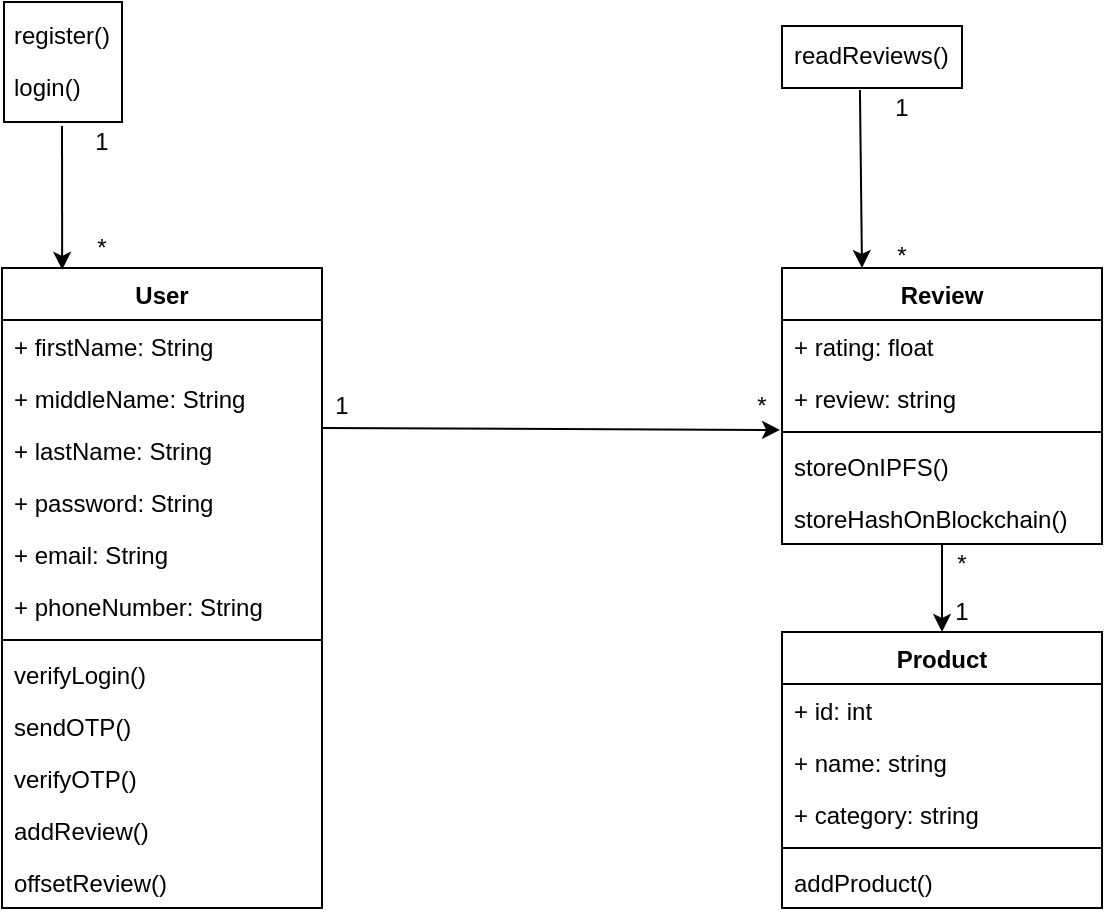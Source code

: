 <mxfile version="14.4.2" type="device"><diagram id="wdPWz4JIPlnxMpHDHww-" name="Page-1"><mxGraphModel dx="958" dy="568" grid="1" gridSize="10" guides="1" tooltips="1" connect="1" arrows="1" fold="1" page="1" pageScale="1" pageWidth="850" pageHeight="1100" math="0" shadow="0"><root><mxCell id="0"/><mxCell id="1" parent="0"/><mxCell id="s7AOD7sa34dvjV7KfI_O-48" value="" style="rounded=0;whiteSpace=wrap;html=1;" vertex="1" parent="1"><mxGeometry x="520" y="39" width="90" height="31" as="geometry"/></mxCell><mxCell id="s7AOD7sa34dvjV7KfI_O-47" value="" style="rounded=0;whiteSpace=wrap;html=1;" vertex="1" parent="1"><mxGeometry x="131" y="27" width="59" height="60" as="geometry"/></mxCell><mxCell id="s7AOD7sa34dvjV7KfI_O-8" value="User" style="swimlane;fontStyle=1;align=center;verticalAlign=top;childLayout=stackLayout;horizontal=1;startSize=26;horizontalStack=0;resizeParent=1;resizeParentMax=0;resizeLast=0;collapsible=1;marginBottom=0;" vertex="1" parent="1"><mxGeometry x="130" y="160" width="160" height="320" as="geometry"/></mxCell><mxCell id="s7AOD7sa34dvjV7KfI_O-12" value="+ firstName: String" style="text;strokeColor=none;fillColor=none;align=left;verticalAlign=top;spacingLeft=4;spacingRight=4;overflow=hidden;rotatable=0;points=[[0,0.5],[1,0.5]];portConstraint=eastwest;" vertex="1" parent="s7AOD7sa34dvjV7KfI_O-8"><mxGeometry y="26" width="160" height="26" as="geometry"/></mxCell><mxCell id="s7AOD7sa34dvjV7KfI_O-13" value="+ middleName: String" style="text;strokeColor=none;fillColor=none;align=left;verticalAlign=top;spacingLeft=4;spacingRight=4;overflow=hidden;rotatable=0;points=[[0,0.5],[1,0.5]];portConstraint=eastwest;" vertex="1" parent="s7AOD7sa34dvjV7KfI_O-8"><mxGeometry y="52" width="160" height="26" as="geometry"/></mxCell><mxCell id="s7AOD7sa34dvjV7KfI_O-14" value="+ lastName: String" style="text;strokeColor=none;fillColor=none;align=left;verticalAlign=top;spacingLeft=4;spacingRight=4;overflow=hidden;rotatable=0;points=[[0,0.5],[1,0.5]];portConstraint=eastwest;" vertex="1" parent="s7AOD7sa34dvjV7KfI_O-8"><mxGeometry y="78" width="160" height="26" as="geometry"/></mxCell><mxCell id="s7AOD7sa34dvjV7KfI_O-17" value="+ password: String" style="text;strokeColor=none;fillColor=none;align=left;verticalAlign=top;spacingLeft=4;spacingRight=4;overflow=hidden;rotatable=0;points=[[0,0.5],[1,0.5]];portConstraint=eastwest;" vertex="1" parent="s7AOD7sa34dvjV7KfI_O-8"><mxGeometry y="104" width="160" height="26" as="geometry"/></mxCell><mxCell id="s7AOD7sa34dvjV7KfI_O-16" value="+ email: String" style="text;strokeColor=none;fillColor=none;align=left;verticalAlign=top;spacingLeft=4;spacingRight=4;overflow=hidden;rotatable=0;points=[[0,0.5],[1,0.5]];portConstraint=eastwest;" vertex="1" parent="s7AOD7sa34dvjV7KfI_O-8"><mxGeometry y="130" width="160" height="26" as="geometry"/></mxCell><mxCell id="s7AOD7sa34dvjV7KfI_O-15" value="+ phoneNumber: String" style="text;strokeColor=none;fillColor=none;align=left;verticalAlign=top;spacingLeft=4;spacingRight=4;overflow=hidden;rotatable=0;points=[[0,0.5],[1,0.5]];portConstraint=eastwest;" vertex="1" parent="s7AOD7sa34dvjV7KfI_O-8"><mxGeometry y="156" width="160" height="26" as="geometry"/></mxCell><mxCell id="s7AOD7sa34dvjV7KfI_O-10" value="" style="line;strokeWidth=1;fillColor=none;align=left;verticalAlign=middle;spacingTop=-1;spacingLeft=3;spacingRight=3;rotatable=0;labelPosition=right;points=[];portConstraint=eastwest;" vertex="1" parent="s7AOD7sa34dvjV7KfI_O-8"><mxGeometry y="182" width="160" height="8" as="geometry"/></mxCell><mxCell id="s7AOD7sa34dvjV7KfI_O-23" value="verifyLogin()" style="text;strokeColor=none;fillColor=none;align=left;verticalAlign=top;spacingLeft=4;spacingRight=4;overflow=hidden;rotatable=0;points=[[0,0.5],[1,0.5]];portConstraint=eastwest;" vertex="1" parent="s7AOD7sa34dvjV7KfI_O-8"><mxGeometry y="190" width="160" height="26" as="geometry"/></mxCell><mxCell id="s7AOD7sa34dvjV7KfI_O-31" value="sendOTP()" style="text;strokeColor=none;fillColor=none;align=left;verticalAlign=top;spacingLeft=4;spacingRight=4;overflow=hidden;rotatable=0;points=[[0,0.5],[1,0.5]];portConstraint=eastwest;" vertex="1" parent="s7AOD7sa34dvjV7KfI_O-8"><mxGeometry y="216" width="160" height="26" as="geometry"/></mxCell><mxCell id="s7AOD7sa34dvjV7KfI_O-30" value="verifyOTP()" style="text;strokeColor=none;fillColor=none;align=left;verticalAlign=top;spacingLeft=4;spacingRight=4;overflow=hidden;rotatable=0;points=[[0,0.5],[1,0.5]];portConstraint=eastwest;" vertex="1" parent="s7AOD7sa34dvjV7KfI_O-8"><mxGeometry y="242" width="160" height="26" as="geometry"/></mxCell><mxCell id="s7AOD7sa34dvjV7KfI_O-24" value="addReview()" style="text;strokeColor=none;fillColor=none;align=left;verticalAlign=top;spacingLeft=4;spacingRight=4;overflow=hidden;rotatable=0;points=[[0,0.5],[1,0.5]];portConstraint=eastwest;" vertex="1" parent="s7AOD7sa34dvjV7KfI_O-8"><mxGeometry y="268" width="160" height="26" as="geometry"/></mxCell><mxCell id="s7AOD7sa34dvjV7KfI_O-25" value="offsetReview()" style="text;strokeColor=none;fillColor=none;align=left;verticalAlign=top;spacingLeft=4;spacingRight=4;overflow=hidden;rotatable=0;points=[[0,0.5],[1,0.5]];portConstraint=eastwest;" vertex="1" parent="s7AOD7sa34dvjV7KfI_O-8"><mxGeometry y="294" width="160" height="26" as="geometry"/></mxCell><mxCell id="s7AOD7sa34dvjV7KfI_O-33" value="Product" style="swimlane;fontStyle=1;align=center;verticalAlign=top;childLayout=stackLayout;horizontal=1;startSize=26;horizontalStack=0;resizeParent=1;resizeParentMax=0;resizeLast=0;collapsible=1;marginBottom=0;" vertex="1" parent="1"><mxGeometry x="520" y="342" width="160" height="138" as="geometry"/></mxCell><mxCell id="s7AOD7sa34dvjV7KfI_O-37" value="+ id: int" style="text;strokeColor=none;fillColor=none;align=left;verticalAlign=top;spacingLeft=4;spacingRight=4;overflow=hidden;rotatable=0;points=[[0,0.5],[1,0.5]];portConstraint=eastwest;" vertex="1" parent="s7AOD7sa34dvjV7KfI_O-33"><mxGeometry y="26" width="160" height="26" as="geometry"/></mxCell><mxCell id="s7AOD7sa34dvjV7KfI_O-38" value="+ name: string" style="text;strokeColor=none;fillColor=none;align=left;verticalAlign=top;spacingLeft=4;spacingRight=4;overflow=hidden;rotatable=0;points=[[0,0.5],[1,0.5]];portConstraint=eastwest;" vertex="1" parent="s7AOD7sa34dvjV7KfI_O-33"><mxGeometry y="52" width="160" height="26" as="geometry"/></mxCell><mxCell id="s7AOD7sa34dvjV7KfI_O-40" value="+ category: string" style="text;strokeColor=none;fillColor=none;align=left;verticalAlign=top;spacingLeft=4;spacingRight=4;overflow=hidden;rotatable=0;points=[[0,0.5],[1,0.5]];portConstraint=eastwest;" vertex="1" parent="s7AOD7sa34dvjV7KfI_O-33"><mxGeometry y="78" width="160" height="26" as="geometry"/></mxCell><mxCell id="s7AOD7sa34dvjV7KfI_O-35" value="" style="line;strokeWidth=1;fillColor=none;align=left;verticalAlign=middle;spacingTop=-1;spacingLeft=3;spacingRight=3;rotatable=0;labelPosition=right;points=[];portConstraint=eastwest;" vertex="1" parent="s7AOD7sa34dvjV7KfI_O-33"><mxGeometry y="104" width="160" height="8" as="geometry"/></mxCell><mxCell id="s7AOD7sa34dvjV7KfI_O-36" value="addProduct()" style="text;strokeColor=none;fillColor=none;align=left;verticalAlign=top;spacingLeft=4;spacingRight=4;overflow=hidden;rotatable=0;points=[[0,0.5],[1,0.5]];portConstraint=eastwest;" vertex="1" parent="s7AOD7sa34dvjV7KfI_O-33"><mxGeometry y="112" width="160" height="26" as="geometry"/></mxCell><mxCell id="s7AOD7sa34dvjV7KfI_O-41" value="Review" style="swimlane;fontStyle=1;align=center;verticalAlign=top;childLayout=stackLayout;horizontal=1;startSize=26;horizontalStack=0;resizeParent=1;resizeParentMax=0;resizeLast=0;collapsible=1;marginBottom=0;" vertex="1" parent="1"><mxGeometry x="520" y="160" width="160" height="138" as="geometry"/></mxCell><mxCell id="s7AOD7sa34dvjV7KfI_O-19" value="+ rating: float" style="text;strokeColor=none;fillColor=none;align=left;verticalAlign=top;spacingLeft=4;spacingRight=4;overflow=hidden;rotatable=0;points=[[0,0.5],[1,0.5]];portConstraint=eastwest;" vertex="1" parent="s7AOD7sa34dvjV7KfI_O-41"><mxGeometry y="26" width="160" height="26" as="geometry"/></mxCell><mxCell id="s7AOD7sa34dvjV7KfI_O-20" value="+ review: string" style="text;strokeColor=none;fillColor=none;align=left;verticalAlign=top;spacingLeft=4;spacingRight=4;overflow=hidden;rotatable=0;points=[[0,0.5],[1,0.5]];portConstraint=eastwest;" vertex="1" parent="s7AOD7sa34dvjV7KfI_O-41"><mxGeometry y="52" width="160" height="26" as="geometry"/></mxCell><mxCell id="s7AOD7sa34dvjV7KfI_O-43" value="" style="line;strokeWidth=1;fillColor=none;align=left;verticalAlign=middle;spacingTop=-1;spacingLeft=3;spacingRight=3;rotatable=0;labelPosition=right;points=[];portConstraint=eastwest;" vertex="1" parent="s7AOD7sa34dvjV7KfI_O-41"><mxGeometry y="78" width="160" height="8" as="geometry"/></mxCell><mxCell id="s7AOD7sa34dvjV7KfI_O-44" value="storeOnIPFS()" style="text;strokeColor=none;fillColor=none;align=left;verticalAlign=top;spacingLeft=4;spacingRight=4;overflow=hidden;rotatable=0;points=[[0,0.5],[1,0.5]];portConstraint=eastwest;" vertex="1" parent="s7AOD7sa34dvjV7KfI_O-41"><mxGeometry y="86" width="160" height="26" as="geometry"/></mxCell><mxCell id="s7AOD7sa34dvjV7KfI_O-46" value="storeHashOnBlockchain()" style="text;strokeColor=none;fillColor=none;align=left;verticalAlign=top;spacingLeft=4;spacingRight=4;overflow=hidden;rotatable=0;points=[[0,0.5],[1,0.5]];portConstraint=eastwest;" vertex="1" parent="s7AOD7sa34dvjV7KfI_O-41"><mxGeometry y="112" width="160" height="26" as="geometry"/></mxCell><mxCell id="s7AOD7sa34dvjV7KfI_O-11" value="register()" style="text;strokeColor=none;fillColor=none;align=left;verticalAlign=top;spacingLeft=4;spacingRight=4;overflow=hidden;rotatable=0;points=[[0,0.5],[1,0.5]];portConstraint=eastwest;" vertex="1" parent="1"><mxGeometry x="130" y="30" width="160" height="26" as="geometry"/></mxCell><mxCell id="s7AOD7sa34dvjV7KfI_O-22" value="login()" style="text;strokeColor=none;fillColor=none;align=left;verticalAlign=top;spacingLeft=4;spacingRight=4;overflow=hidden;rotatable=0;points=[[0,0.5],[1,0.5]];portConstraint=eastwest;" vertex="1" parent="1"><mxGeometry x="130" y="56" width="160" height="26" as="geometry"/></mxCell><mxCell id="s7AOD7sa34dvjV7KfI_O-45" value="readReviews()" style="text;strokeColor=none;fillColor=none;align=left;verticalAlign=top;spacingLeft=4;spacingRight=4;overflow=hidden;rotatable=0;points=[[0,0.5],[1,0.5]];portConstraint=eastwest;" vertex="1" parent="1"><mxGeometry x="520" y="40" width="90" height="26" as="geometry"/></mxCell><mxCell id="s7AOD7sa34dvjV7KfI_O-49" value="" style="endArrow=classic;html=1;entryX=0.188;entryY=0.006;entryDx=0;entryDy=0;entryPerimeter=0;" edge="1" parent="1"><mxGeometry width="50" height="50" relative="1" as="geometry"><mxPoint x="160" y="89" as="sourcePoint"/><mxPoint x="160.08" y="160.92" as="targetPoint"/></mxGeometry></mxCell><mxCell id="s7AOD7sa34dvjV7KfI_O-50" value="" style="endArrow=classic;html=1;exitX=0.433;exitY=1.032;exitDx=0;exitDy=0;entryX=0.25;entryY=0;entryDx=0;entryDy=0;exitPerimeter=0;" edge="1" parent="1" source="s7AOD7sa34dvjV7KfI_O-48" target="s7AOD7sa34dvjV7KfI_O-41"><mxGeometry width="50" height="50" relative="1" as="geometry"><mxPoint x="400" y="240" as="sourcePoint"/><mxPoint x="450" y="190" as="targetPoint"/></mxGeometry></mxCell><mxCell id="s7AOD7sa34dvjV7KfI_O-51" value="1" style="text;html=1;strokeColor=none;fillColor=none;align=center;verticalAlign=middle;whiteSpace=wrap;rounded=0;" vertex="1" parent="1"><mxGeometry x="160" y="87" width="40" height="20" as="geometry"/></mxCell><mxCell id="s7AOD7sa34dvjV7KfI_O-52" value="1" style="text;html=1;strokeColor=none;fillColor=none;align=center;verticalAlign=middle;whiteSpace=wrap;rounded=0;" vertex="1" parent="1"><mxGeometry x="560" y="70" width="40" height="20" as="geometry"/></mxCell><mxCell id="s7AOD7sa34dvjV7KfI_O-53" value="*" style="text;html=1;strokeColor=none;fillColor=none;align=center;verticalAlign=middle;whiteSpace=wrap;rounded=0;" vertex="1" parent="1"><mxGeometry x="160" y="140" width="40" height="20" as="geometry"/></mxCell><mxCell id="s7AOD7sa34dvjV7KfI_O-54" value="*" style="text;html=1;strokeColor=none;fillColor=none;align=center;verticalAlign=middle;whiteSpace=wrap;rounded=0;" vertex="1" parent="1"><mxGeometry x="560" y="144" width="40" height="20" as="geometry"/></mxCell><mxCell id="s7AOD7sa34dvjV7KfI_O-55" value="" style="endArrow=classic;html=1;exitX=1;exitY=0.25;exitDx=0;exitDy=0;entryX=-0.006;entryY=1.115;entryDx=0;entryDy=0;entryPerimeter=0;" edge="1" parent="1" source="s7AOD7sa34dvjV7KfI_O-8" target="s7AOD7sa34dvjV7KfI_O-20"><mxGeometry width="50" height="50" relative="1" as="geometry"><mxPoint x="400" y="320" as="sourcePoint"/><mxPoint x="450" y="270" as="targetPoint"/></mxGeometry></mxCell><mxCell id="s7AOD7sa34dvjV7KfI_O-56" value="1" style="text;html=1;strokeColor=none;fillColor=none;align=center;verticalAlign=middle;whiteSpace=wrap;rounded=0;" vertex="1" parent="1"><mxGeometry x="280" y="219" width="40" height="20" as="geometry"/></mxCell><mxCell id="s7AOD7sa34dvjV7KfI_O-57" value="*" style="text;html=1;strokeColor=none;fillColor=none;align=center;verticalAlign=middle;whiteSpace=wrap;rounded=0;" vertex="1" parent="1"><mxGeometry x="490" y="219" width="40" height="20" as="geometry"/></mxCell><mxCell id="s7AOD7sa34dvjV7KfI_O-65" value="" style="endArrow=classic;html=1;entryX=0.5;entryY=0;entryDx=0;entryDy=0;exitX=0.5;exitY=1;exitDx=0;exitDy=0;" edge="1" parent="1" source="s7AOD7sa34dvjV7KfI_O-41" target="s7AOD7sa34dvjV7KfI_O-33"><mxGeometry width="50" height="50" relative="1" as="geometry"><mxPoint x="400" y="320" as="sourcePoint"/><mxPoint x="450" y="270" as="targetPoint"/></mxGeometry></mxCell><mxCell id="s7AOD7sa34dvjV7KfI_O-66" value="1" style="text;html=1;strokeColor=none;fillColor=none;align=center;verticalAlign=middle;whiteSpace=wrap;rounded=0;" vertex="1" parent="1"><mxGeometry x="590" y="322" width="40" height="20" as="geometry"/></mxCell><mxCell id="s7AOD7sa34dvjV7KfI_O-67" value="*" style="text;html=1;strokeColor=none;fillColor=none;align=center;verticalAlign=middle;whiteSpace=wrap;rounded=0;" vertex="1" parent="1"><mxGeometry x="590" y="298" width="40" height="20" as="geometry"/></mxCell></root></mxGraphModel></diagram></mxfile>